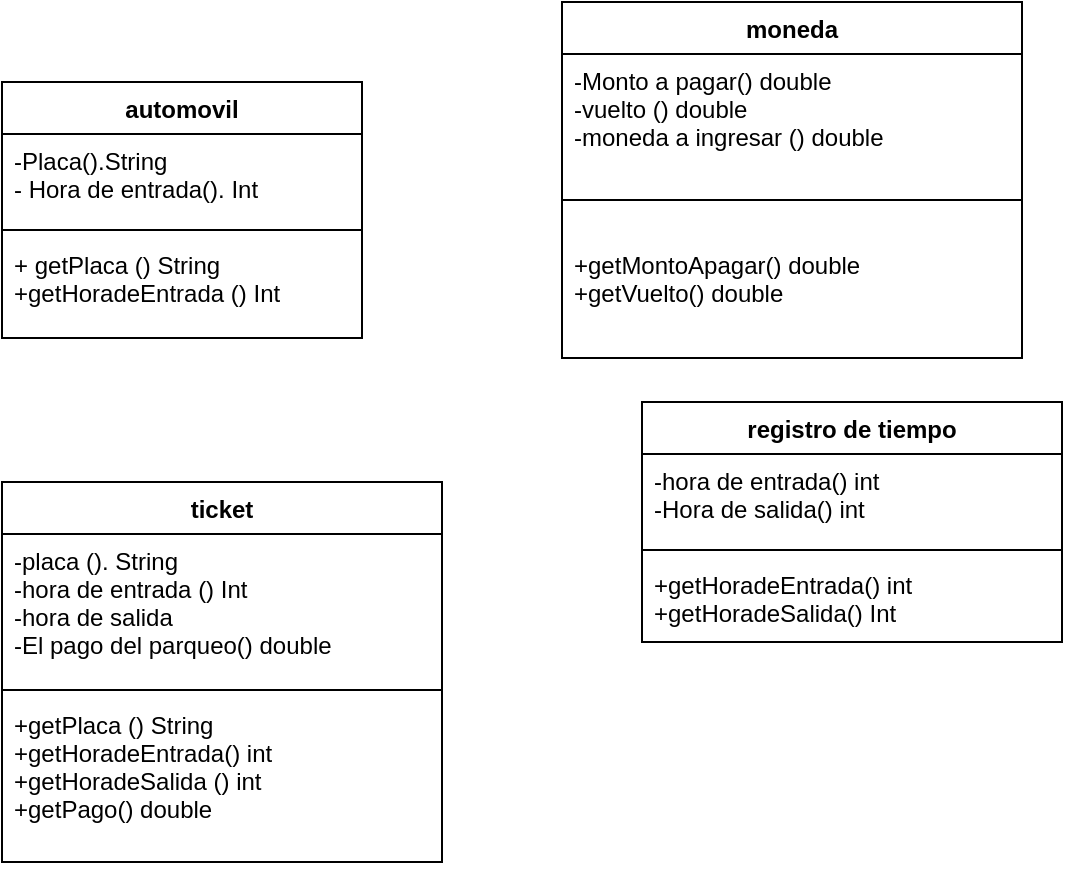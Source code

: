 <mxfile version="12.9.3" type="device"><diagram id="C5RBs43oDa-KdzZeNtuy" name="Page-1"><mxGraphModel dx="1422" dy="794" grid="1" gridSize="10" guides="1" tooltips="1" connect="1" arrows="1" fold="1" page="1" pageScale="1" pageWidth="827" pageHeight="1169" math="0" shadow="0"><root><mxCell id="WIyWlLk6GJQsqaUBKTNV-0"/><mxCell id="WIyWlLk6GJQsqaUBKTNV-1" parent="WIyWlLk6GJQsqaUBKTNV-0"/><mxCell id="pgJWH9nRDYFMHntI2M6X-10" value="ticket" style="swimlane;fontStyle=1;align=center;verticalAlign=top;childLayout=stackLayout;horizontal=1;startSize=26;horizontalStack=0;resizeParent=1;resizeParentMax=0;resizeLast=0;collapsible=1;marginBottom=0;" vertex="1" parent="WIyWlLk6GJQsqaUBKTNV-1"><mxGeometry x="120" y="320" width="220" height="190" as="geometry"/></mxCell><mxCell id="pgJWH9nRDYFMHntI2M6X-11" value="-placa (). String&#10;-hora de entrada () Int&#10;-hora de salida&#10;-El pago del parqueo() double&#10;&#10;" style="text;strokeColor=none;fillColor=none;align=left;verticalAlign=top;spacingLeft=4;spacingRight=4;overflow=hidden;rotatable=0;points=[[0,0.5],[1,0.5]];portConstraint=eastwest;" vertex="1" parent="pgJWH9nRDYFMHntI2M6X-10"><mxGeometry y="26" width="220" height="74" as="geometry"/></mxCell><mxCell id="pgJWH9nRDYFMHntI2M6X-12" value="" style="line;strokeWidth=1;fillColor=none;align=left;verticalAlign=middle;spacingTop=-1;spacingLeft=3;spacingRight=3;rotatable=0;labelPosition=right;points=[];portConstraint=eastwest;" vertex="1" parent="pgJWH9nRDYFMHntI2M6X-10"><mxGeometry y="100" width="220" height="8" as="geometry"/></mxCell><mxCell id="pgJWH9nRDYFMHntI2M6X-13" value="+getPlaca () String&#10;+getHoradeEntrada() int&#10;+getHoradeSalida () int&#10;+getPago() double" style="text;strokeColor=none;fillColor=none;align=left;verticalAlign=top;spacingLeft=4;spacingRight=4;overflow=hidden;rotatable=0;points=[[0,0.5],[1,0.5]];portConstraint=eastwest;" vertex="1" parent="pgJWH9nRDYFMHntI2M6X-10"><mxGeometry y="108" width="220" height="82" as="geometry"/></mxCell><mxCell id="pgJWH9nRDYFMHntI2M6X-6" value="automovil" style="swimlane;fontStyle=1;align=center;verticalAlign=top;childLayout=stackLayout;horizontal=1;startSize=26;horizontalStack=0;resizeParent=1;resizeParentMax=0;resizeLast=0;collapsible=1;marginBottom=0;" vertex="1" parent="WIyWlLk6GJQsqaUBKTNV-1"><mxGeometry x="120" y="120" width="180" height="128" as="geometry"/></mxCell><mxCell id="pgJWH9nRDYFMHntI2M6X-7" value="-Placa().String&#10;- Hora de entrada(). Int" style="text;strokeColor=none;fillColor=none;align=left;verticalAlign=top;spacingLeft=4;spacingRight=4;overflow=hidden;rotatable=0;points=[[0,0.5],[1,0.5]];portConstraint=eastwest;" vertex="1" parent="pgJWH9nRDYFMHntI2M6X-6"><mxGeometry y="26" width="180" height="44" as="geometry"/></mxCell><mxCell id="pgJWH9nRDYFMHntI2M6X-8" value="" style="line;strokeWidth=1;fillColor=none;align=left;verticalAlign=middle;spacingTop=-1;spacingLeft=3;spacingRight=3;rotatable=0;labelPosition=right;points=[];portConstraint=eastwest;" vertex="1" parent="pgJWH9nRDYFMHntI2M6X-6"><mxGeometry y="70" width="180" height="8" as="geometry"/></mxCell><mxCell id="pgJWH9nRDYFMHntI2M6X-9" value="+ getPlaca () String&#10;+getHoradeEntrada () Int" style="text;strokeColor=none;fillColor=none;align=left;verticalAlign=top;spacingLeft=4;spacingRight=4;overflow=hidden;rotatable=0;points=[[0,0.5],[1,0.5]];portConstraint=eastwest;" vertex="1" parent="pgJWH9nRDYFMHntI2M6X-6"><mxGeometry y="78" width="180" height="50" as="geometry"/></mxCell><mxCell id="pgJWH9nRDYFMHntI2M6X-15" value="moneda" style="swimlane;fontStyle=1;align=center;verticalAlign=top;childLayout=stackLayout;horizontal=1;startSize=26;horizontalStack=0;resizeParent=1;resizeParentMax=0;resizeLast=0;collapsible=1;marginBottom=0;" vertex="1" parent="WIyWlLk6GJQsqaUBKTNV-1"><mxGeometry x="400" y="80" width="230" height="178" as="geometry"/></mxCell><mxCell id="pgJWH9nRDYFMHntI2M6X-16" value="-Monto a pagar() double&#10;-vuelto () double&#10;-moneda a ingresar () double" style="text;strokeColor=none;fillColor=none;align=left;verticalAlign=top;spacingLeft=4;spacingRight=4;overflow=hidden;rotatable=0;points=[[0,0.5],[1,0.5]];portConstraint=eastwest;" vertex="1" parent="pgJWH9nRDYFMHntI2M6X-15"><mxGeometry y="26" width="230" height="54" as="geometry"/></mxCell><mxCell id="pgJWH9nRDYFMHntI2M6X-17" value="" style="line;strokeWidth=1;fillColor=none;align=left;verticalAlign=middle;spacingTop=-1;spacingLeft=3;spacingRight=3;rotatable=0;labelPosition=right;points=[];portConstraint=eastwest;" vertex="1" parent="pgJWH9nRDYFMHntI2M6X-15"><mxGeometry y="80" width="230" height="38" as="geometry"/></mxCell><mxCell id="pgJWH9nRDYFMHntI2M6X-18" value="+getMontoApagar() double&#10;+getVuelto() double" style="text;strokeColor=none;fillColor=none;align=left;verticalAlign=top;spacingLeft=4;spacingRight=4;overflow=hidden;rotatable=0;points=[[0,0.5],[1,0.5]];portConstraint=eastwest;" vertex="1" parent="pgJWH9nRDYFMHntI2M6X-15"><mxGeometry y="118" width="230" height="60" as="geometry"/></mxCell><mxCell id="pgJWH9nRDYFMHntI2M6X-19" value="registro de tiempo" style="swimlane;fontStyle=1;align=center;verticalAlign=top;childLayout=stackLayout;horizontal=1;startSize=26;horizontalStack=0;resizeParent=1;resizeParentMax=0;resizeLast=0;collapsible=1;marginBottom=0;" vertex="1" parent="WIyWlLk6GJQsqaUBKTNV-1"><mxGeometry x="440" y="280" width="210" height="120" as="geometry"/></mxCell><mxCell id="pgJWH9nRDYFMHntI2M6X-20" value="-hora de entrada() int&#10;-Hora de salida() int" style="text;strokeColor=none;fillColor=none;align=left;verticalAlign=top;spacingLeft=4;spacingRight=4;overflow=hidden;rotatable=0;points=[[0,0.5],[1,0.5]];portConstraint=eastwest;" vertex="1" parent="pgJWH9nRDYFMHntI2M6X-19"><mxGeometry y="26" width="210" height="44" as="geometry"/></mxCell><mxCell id="pgJWH9nRDYFMHntI2M6X-21" value="" style="line;strokeWidth=1;fillColor=none;align=left;verticalAlign=middle;spacingTop=-1;spacingLeft=3;spacingRight=3;rotatable=0;labelPosition=right;points=[];portConstraint=eastwest;" vertex="1" parent="pgJWH9nRDYFMHntI2M6X-19"><mxGeometry y="70" width="210" height="8" as="geometry"/></mxCell><mxCell id="pgJWH9nRDYFMHntI2M6X-22" value="+getHoradeEntrada() int&#10;+getHoradeSalida() Int" style="text;strokeColor=none;fillColor=none;align=left;verticalAlign=top;spacingLeft=4;spacingRight=4;overflow=hidden;rotatable=0;points=[[0,0.5],[1,0.5]];portConstraint=eastwest;" vertex="1" parent="pgJWH9nRDYFMHntI2M6X-19"><mxGeometry y="78" width="210" height="42" as="geometry"/></mxCell></root></mxGraphModel></diagram></mxfile>